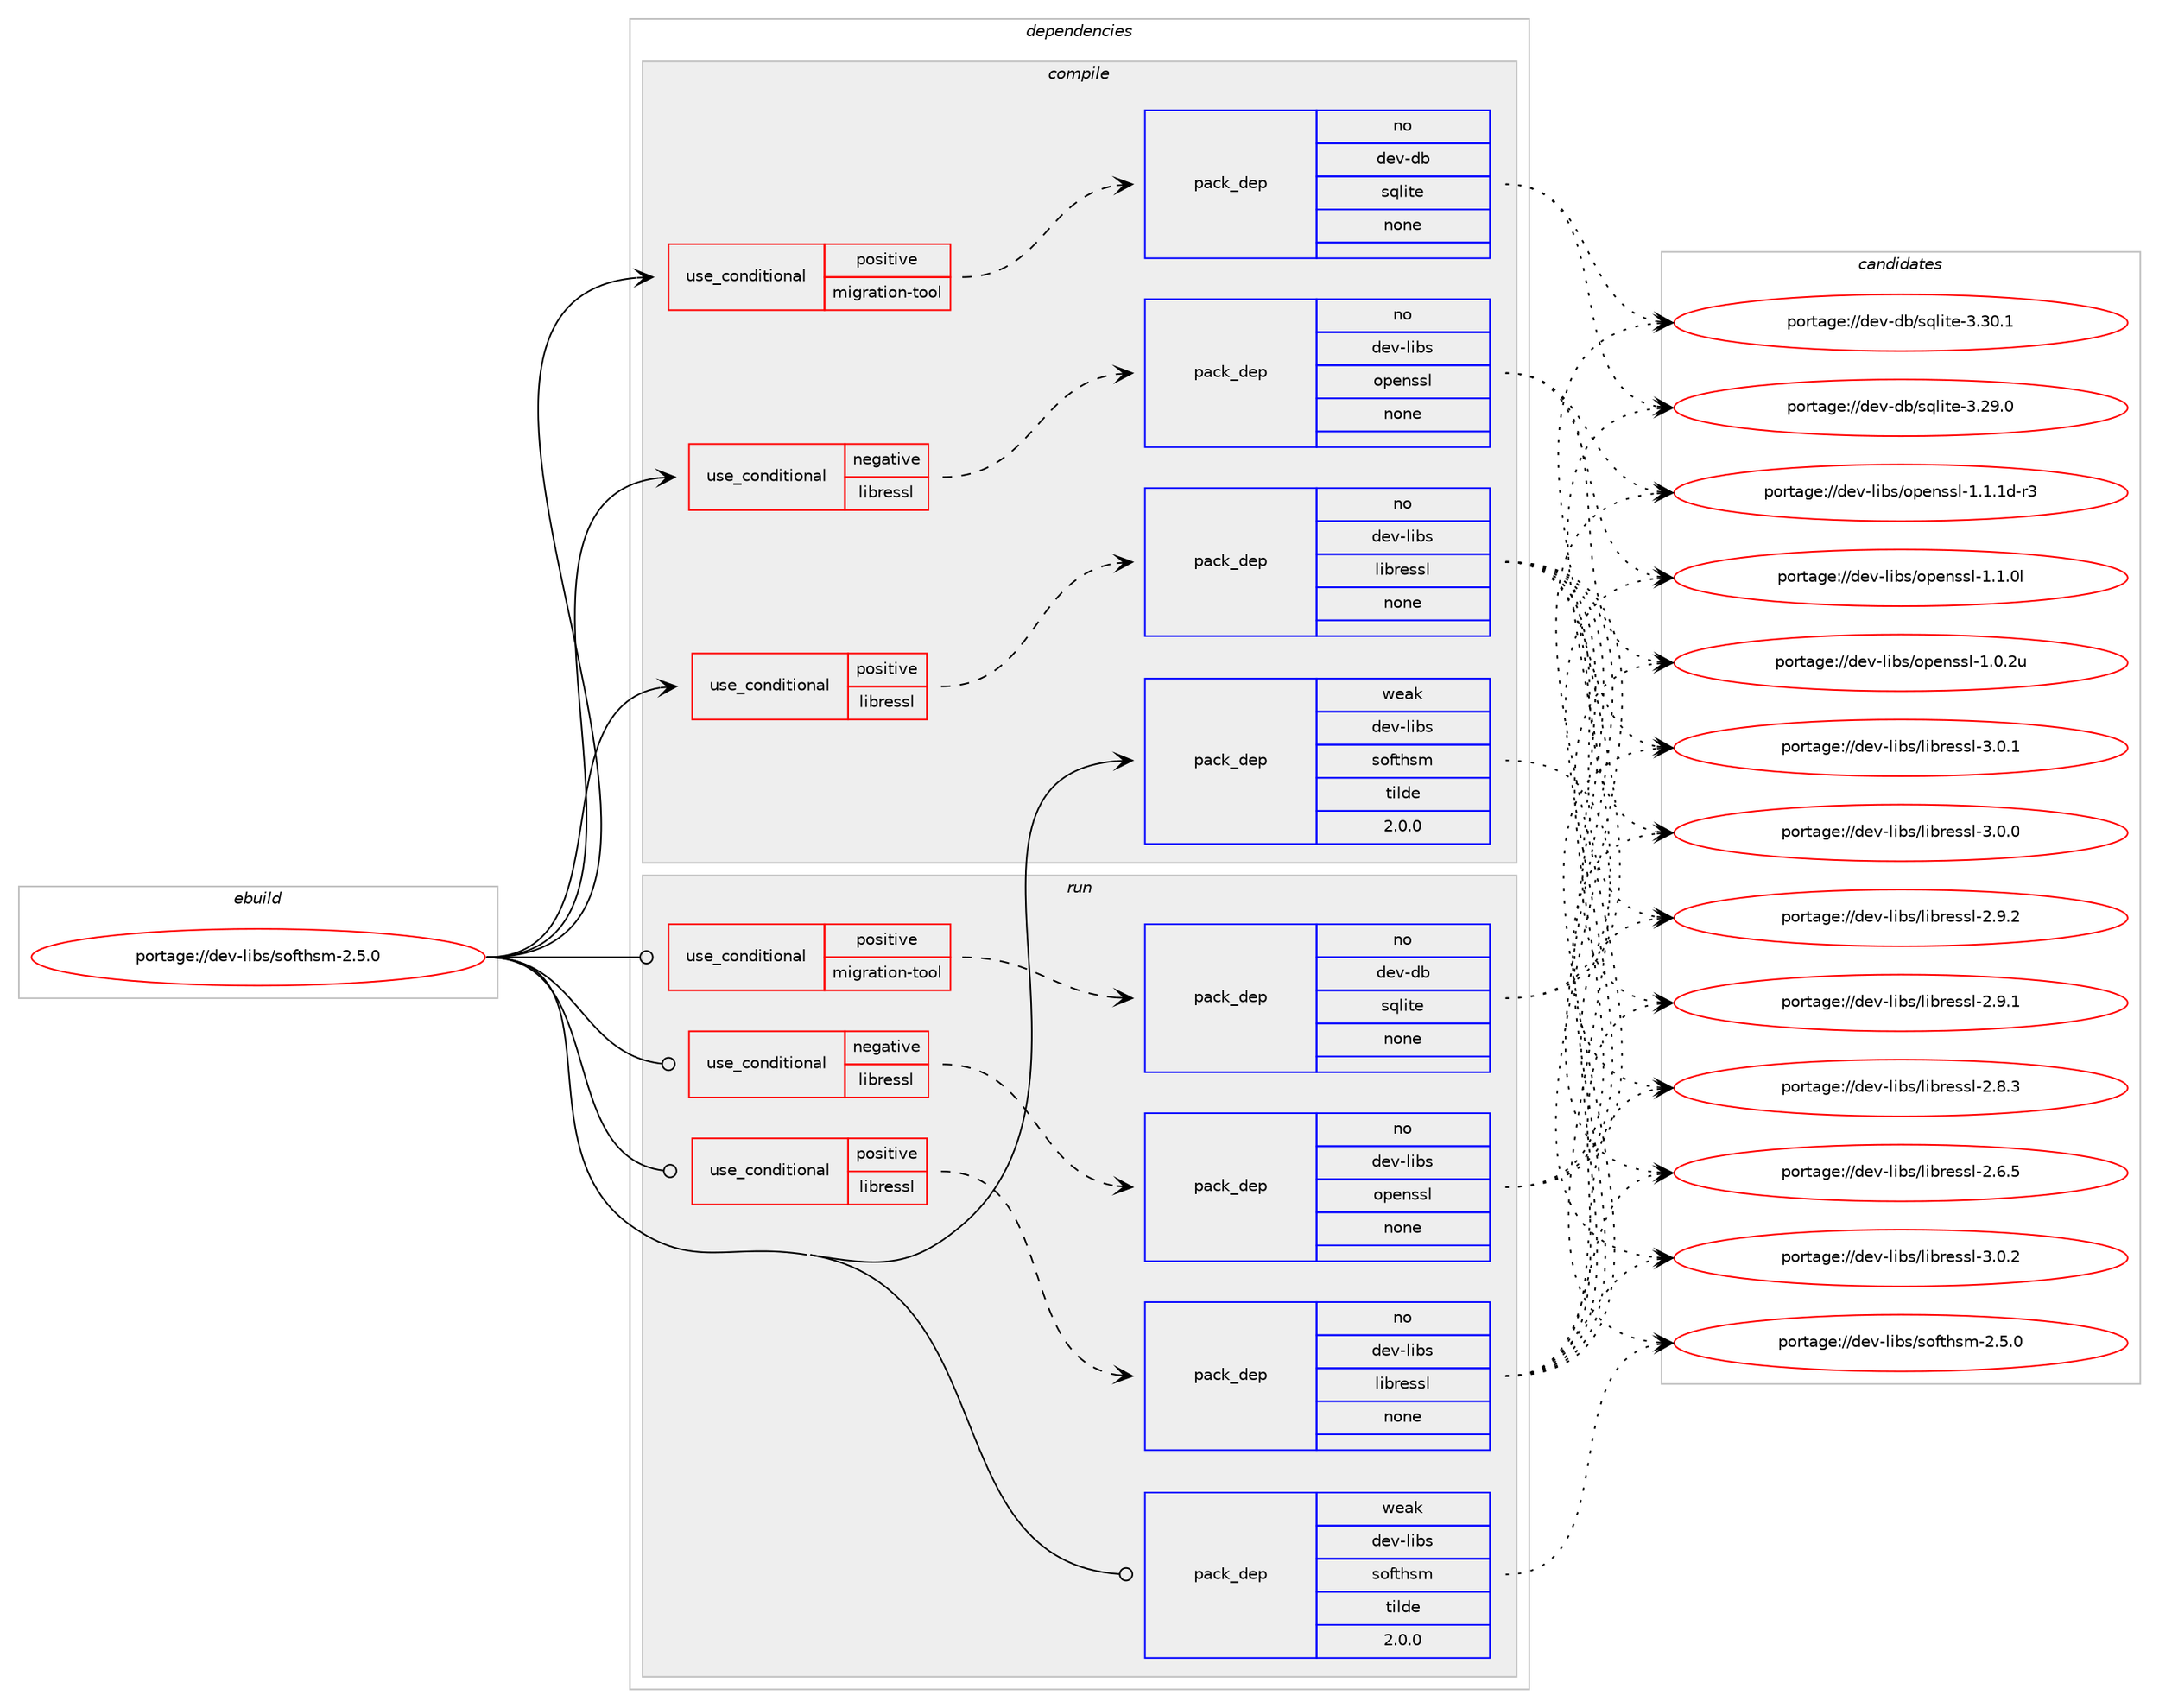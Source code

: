 digraph prolog {

# *************
# Graph options
# *************

newrank=true;
concentrate=true;
compound=true;
graph [rankdir=LR,fontname=Helvetica,fontsize=10,ranksep=1.5];#, ranksep=2.5, nodesep=0.2];
edge  [arrowhead=vee];
node  [fontname=Helvetica,fontsize=10];

# **********
# The ebuild
# **********

subgraph cluster_leftcol {
color=gray;
rank=same;
label=<<i>ebuild</i>>;
id [label="portage://dev-libs/softhsm-2.5.0", color=red, width=4, href="../dev-libs/softhsm-2.5.0.svg"];
}

# ****************
# The dependencies
# ****************

subgraph cluster_midcol {
color=gray;
label=<<i>dependencies</i>>;
subgraph cluster_compile {
fillcolor="#eeeeee";
style=filled;
label=<<i>compile</i>>;
subgraph cond123935 {
dependency507780 [label=<<TABLE BORDER="0" CELLBORDER="1" CELLSPACING="0" CELLPADDING="4"><TR><TD ROWSPAN="3" CELLPADDING="10">use_conditional</TD></TR><TR><TD>negative</TD></TR><TR><TD>libressl</TD></TR></TABLE>>, shape=none, color=red];
subgraph pack378670 {
dependency507781 [label=<<TABLE BORDER="0" CELLBORDER="1" CELLSPACING="0" CELLPADDING="4" WIDTH="220"><TR><TD ROWSPAN="6" CELLPADDING="30">pack_dep</TD></TR><TR><TD WIDTH="110">no</TD></TR><TR><TD>dev-libs</TD></TR><TR><TD>openssl</TD></TR><TR><TD>none</TD></TR><TR><TD></TD></TR></TABLE>>, shape=none, color=blue];
}
dependency507780:e -> dependency507781:w [weight=20,style="dashed",arrowhead="vee"];
}
id:e -> dependency507780:w [weight=20,style="solid",arrowhead="vee"];
subgraph cond123936 {
dependency507782 [label=<<TABLE BORDER="0" CELLBORDER="1" CELLSPACING="0" CELLPADDING="4"><TR><TD ROWSPAN="3" CELLPADDING="10">use_conditional</TD></TR><TR><TD>positive</TD></TR><TR><TD>libressl</TD></TR></TABLE>>, shape=none, color=red];
subgraph pack378671 {
dependency507783 [label=<<TABLE BORDER="0" CELLBORDER="1" CELLSPACING="0" CELLPADDING="4" WIDTH="220"><TR><TD ROWSPAN="6" CELLPADDING="30">pack_dep</TD></TR><TR><TD WIDTH="110">no</TD></TR><TR><TD>dev-libs</TD></TR><TR><TD>libressl</TD></TR><TR><TD>none</TD></TR><TR><TD></TD></TR></TABLE>>, shape=none, color=blue];
}
dependency507782:e -> dependency507783:w [weight=20,style="dashed",arrowhead="vee"];
}
id:e -> dependency507782:w [weight=20,style="solid",arrowhead="vee"];
subgraph cond123937 {
dependency507784 [label=<<TABLE BORDER="0" CELLBORDER="1" CELLSPACING="0" CELLPADDING="4"><TR><TD ROWSPAN="3" CELLPADDING="10">use_conditional</TD></TR><TR><TD>positive</TD></TR><TR><TD>migration-tool</TD></TR></TABLE>>, shape=none, color=red];
subgraph pack378672 {
dependency507785 [label=<<TABLE BORDER="0" CELLBORDER="1" CELLSPACING="0" CELLPADDING="4" WIDTH="220"><TR><TD ROWSPAN="6" CELLPADDING="30">pack_dep</TD></TR><TR><TD WIDTH="110">no</TD></TR><TR><TD>dev-db</TD></TR><TR><TD>sqlite</TD></TR><TR><TD>none</TD></TR><TR><TD></TD></TR></TABLE>>, shape=none, color=blue];
}
dependency507784:e -> dependency507785:w [weight=20,style="dashed",arrowhead="vee"];
}
id:e -> dependency507784:w [weight=20,style="solid",arrowhead="vee"];
subgraph pack378673 {
dependency507786 [label=<<TABLE BORDER="0" CELLBORDER="1" CELLSPACING="0" CELLPADDING="4" WIDTH="220"><TR><TD ROWSPAN="6" CELLPADDING="30">pack_dep</TD></TR><TR><TD WIDTH="110">weak</TD></TR><TR><TD>dev-libs</TD></TR><TR><TD>softhsm</TD></TR><TR><TD>tilde</TD></TR><TR><TD>2.0.0</TD></TR></TABLE>>, shape=none, color=blue];
}
id:e -> dependency507786:w [weight=20,style="solid",arrowhead="vee"];
}
subgraph cluster_compileandrun {
fillcolor="#eeeeee";
style=filled;
label=<<i>compile and run</i>>;
}
subgraph cluster_run {
fillcolor="#eeeeee";
style=filled;
label=<<i>run</i>>;
subgraph cond123938 {
dependency507787 [label=<<TABLE BORDER="0" CELLBORDER="1" CELLSPACING="0" CELLPADDING="4"><TR><TD ROWSPAN="3" CELLPADDING="10">use_conditional</TD></TR><TR><TD>negative</TD></TR><TR><TD>libressl</TD></TR></TABLE>>, shape=none, color=red];
subgraph pack378674 {
dependency507788 [label=<<TABLE BORDER="0" CELLBORDER="1" CELLSPACING="0" CELLPADDING="4" WIDTH="220"><TR><TD ROWSPAN="6" CELLPADDING="30">pack_dep</TD></TR><TR><TD WIDTH="110">no</TD></TR><TR><TD>dev-libs</TD></TR><TR><TD>openssl</TD></TR><TR><TD>none</TD></TR><TR><TD></TD></TR></TABLE>>, shape=none, color=blue];
}
dependency507787:e -> dependency507788:w [weight=20,style="dashed",arrowhead="vee"];
}
id:e -> dependency507787:w [weight=20,style="solid",arrowhead="odot"];
subgraph cond123939 {
dependency507789 [label=<<TABLE BORDER="0" CELLBORDER="1" CELLSPACING="0" CELLPADDING="4"><TR><TD ROWSPAN="3" CELLPADDING="10">use_conditional</TD></TR><TR><TD>positive</TD></TR><TR><TD>libressl</TD></TR></TABLE>>, shape=none, color=red];
subgraph pack378675 {
dependency507790 [label=<<TABLE BORDER="0" CELLBORDER="1" CELLSPACING="0" CELLPADDING="4" WIDTH="220"><TR><TD ROWSPAN="6" CELLPADDING="30">pack_dep</TD></TR><TR><TD WIDTH="110">no</TD></TR><TR><TD>dev-libs</TD></TR><TR><TD>libressl</TD></TR><TR><TD>none</TD></TR><TR><TD></TD></TR></TABLE>>, shape=none, color=blue];
}
dependency507789:e -> dependency507790:w [weight=20,style="dashed",arrowhead="vee"];
}
id:e -> dependency507789:w [weight=20,style="solid",arrowhead="odot"];
subgraph cond123940 {
dependency507791 [label=<<TABLE BORDER="0" CELLBORDER="1" CELLSPACING="0" CELLPADDING="4"><TR><TD ROWSPAN="3" CELLPADDING="10">use_conditional</TD></TR><TR><TD>positive</TD></TR><TR><TD>migration-tool</TD></TR></TABLE>>, shape=none, color=red];
subgraph pack378676 {
dependency507792 [label=<<TABLE BORDER="0" CELLBORDER="1" CELLSPACING="0" CELLPADDING="4" WIDTH="220"><TR><TD ROWSPAN="6" CELLPADDING="30">pack_dep</TD></TR><TR><TD WIDTH="110">no</TD></TR><TR><TD>dev-db</TD></TR><TR><TD>sqlite</TD></TR><TR><TD>none</TD></TR><TR><TD></TD></TR></TABLE>>, shape=none, color=blue];
}
dependency507791:e -> dependency507792:w [weight=20,style="dashed",arrowhead="vee"];
}
id:e -> dependency507791:w [weight=20,style="solid",arrowhead="odot"];
subgraph pack378677 {
dependency507793 [label=<<TABLE BORDER="0" CELLBORDER="1" CELLSPACING="0" CELLPADDING="4" WIDTH="220"><TR><TD ROWSPAN="6" CELLPADDING="30">pack_dep</TD></TR><TR><TD WIDTH="110">weak</TD></TR><TR><TD>dev-libs</TD></TR><TR><TD>softhsm</TD></TR><TR><TD>tilde</TD></TR><TR><TD>2.0.0</TD></TR></TABLE>>, shape=none, color=blue];
}
id:e -> dependency507793:w [weight=20,style="solid",arrowhead="odot"];
}
}

# **************
# The candidates
# **************

subgraph cluster_choices {
rank=same;
color=gray;
label=<<i>candidates</i>>;

subgraph choice378670 {
color=black;
nodesep=1;
choice1001011184510810598115471111121011101151151084549464946491004511451 [label="portage://dev-libs/openssl-1.1.1d-r3", color=red, width=4,href="../dev-libs/openssl-1.1.1d-r3.svg"];
choice100101118451081059811547111112101110115115108454946494648108 [label="portage://dev-libs/openssl-1.1.0l", color=red, width=4,href="../dev-libs/openssl-1.1.0l.svg"];
choice100101118451081059811547111112101110115115108454946484650117 [label="portage://dev-libs/openssl-1.0.2u", color=red, width=4,href="../dev-libs/openssl-1.0.2u.svg"];
dependency507781:e -> choice1001011184510810598115471111121011101151151084549464946491004511451:w [style=dotted,weight="100"];
dependency507781:e -> choice100101118451081059811547111112101110115115108454946494648108:w [style=dotted,weight="100"];
dependency507781:e -> choice100101118451081059811547111112101110115115108454946484650117:w [style=dotted,weight="100"];
}
subgraph choice378671 {
color=black;
nodesep=1;
choice10010111845108105981154710810598114101115115108455146484650 [label="portage://dev-libs/libressl-3.0.2", color=red, width=4,href="../dev-libs/libressl-3.0.2.svg"];
choice10010111845108105981154710810598114101115115108455146484649 [label="portage://dev-libs/libressl-3.0.1", color=red, width=4,href="../dev-libs/libressl-3.0.1.svg"];
choice10010111845108105981154710810598114101115115108455146484648 [label="portage://dev-libs/libressl-3.0.0", color=red, width=4,href="../dev-libs/libressl-3.0.0.svg"];
choice10010111845108105981154710810598114101115115108455046574650 [label="portage://dev-libs/libressl-2.9.2", color=red, width=4,href="../dev-libs/libressl-2.9.2.svg"];
choice10010111845108105981154710810598114101115115108455046574649 [label="portage://dev-libs/libressl-2.9.1", color=red, width=4,href="../dev-libs/libressl-2.9.1.svg"];
choice10010111845108105981154710810598114101115115108455046564651 [label="portage://dev-libs/libressl-2.8.3", color=red, width=4,href="../dev-libs/libressl-2.8.3.svg"];
choice10010111845108105981154710810598114101115115108455046544653 [label="portage://dev-libs/libressl-2.6.5", color=red, width=4,href="../dev-libs/libressl-2.6.5.svg"];
dependency507783:e -> choice10010111845108105981154710810598114101115115108455146484650:w [style=dotted,weight="100"];
dependency507783:e -> choice10010111845108105981154710810598114101115115108455146484649:w [style=dotted,weight="100"];
dependency507783:e -> choice10010111845108105981154710810598114101115115108455146484648:w [style=dotted,weight="100"];
dependency507783:e -> choice10010111845108105981154710810598114101115115108455046574650:w [style=dotted,weight="100"];
dependency507783:e -> choice10010111845108105981154710810598114101115115108455046574649:w [style=dotted,weight="100"];
dependency507783:e -> choice10010111845108105981154710810598114101115115108455046564651:w [style=dotted,weight="100"];
dependency507783:e -> choice10010111845108105981154710810598114101115115108455046544653:w [style=dotted,weight="100"];
}
subgraph choice378672 {
color=black;
nodesep=1;
choice10010111845100984711511310810511610145514651484649 [label="portage://dev-db/sqlite-3.30.1", color=red, width=4,href="../dev-db/sqlite-3.30.1.svg"];
choice10010111845100984711511310810511610145514650574648 [label="portage://dev-db/sqlite-3.29.0", color=red, width=4,href="../dev-db/sqlite-3.29.0.svg"];
dependency507785:e -> choice10010111845100984711511310810511610145514651484649:w [style=dotted,weight="100"];
dependency507785:e -> choice10010111845100984711511310810511610145514650574648:w [style=dotted,weight="100"];
}
subgraph choice378673 {
color=black;
nodesep=1;
choice100101118451081059811547115111102116104115109455046534648 [label="portage://dev-libs/softhsm-2.5.0", color=red, width=4,href="../dev-libs/softhsm-2.5.0.svg"];
dependency507786:e -> choice100101118451081059811547115111102116104115109455046534648:w [style=dotted,weight="100"];
}
subgraph choice378674 {
color=black;
nodesep=1;
choice1001011184510810598115471111121011101151151084549464946491004511451 [label="portage://dev-libs/openssl-1.1.1d-r3", color=red, width=4,href="../dev-libs/openssl-1.1.1d-r3.svg"];
choice100101118451081059811547111112101110115115108454946494648108 [label="portage://dev-libs/openssl-1.1.0l", color=red, width=4,href="../dev-libs/openssl-1.1.0l.svg"];
choice100101118451081059811547111112101110115115108454946484650117 [label="portage://dev-libs/openssl-1.0.2u", color=red, width=4,href="../dev-libs/openssl-1.0.2u.svg"];
dependency507788:e -> choice1001011184510810598115471111121011101151151084549464946491004511451:w [style=dotted,weight="100"];
dependency507788:e -> choice100101118451081059811547111112101110115115108454946494648108:w [style=dotted,weight="100"];
dependency507788:e -> choice100101118451081059811547111112101110115115108454946484650117:w [style=dotted,weight="100"];
}
subgraph choice378675 {
color=black;
nodesep=1;
choice10010111845108105981154710810598114101115115108455146484650 [label="portage://dev-libs/libressl-3.0.2", color=red, width=4,href="../dev-libs/libressl-3.0.2.svg"];
choice10010111845108105981154710810598114101115115108455146484649 [label="portage://dev-libs/libressl-3.0.1", color=red, width=4,href="../dev-libs/libressl-3.0.1.svg"];
choice10010111845108105981154710810598114101115115108455146484648 [label="portage://dev-libs/libressl-3.0.0", color=red, width=4,href="../dev-libs/libressl-3.0.0.svg"];
choice10010111845108105981154710810598114101115115108455046574650 [label="portage://dev-libs/libressl-2.9.2", color=red, width=4,href="../dev-libs/libressl-2.9.2.svg"];
choice10010111845108105981154710810598114101115115108455046574649 [label="portage://dev-libs/libressl-2.9.1", color=red, width=4,href="../dev-libs/libressl-2.9.1.svg"];
choice10010111845108105981154710810598114101115115108455046564651 [label="portage://dev-libs/libressl-2.8.3", color=red, width=4,href="../dev-libs/libressl-2.8.3.svg"];
choice10010111845108105981154710810598114101115115108455046544653 [label="portage://dev-libs/libressl-2.6.5", color=red, width=4,href="../dev-libs/libressl-2.6.5.svg"];
dependency507790:e -> choice10010111845108105981154710810598114101115115108455146484650:w [style=dotted,weight="100"];
dependency507790:e -> choice10010111845108105981154710810598114101115115108455146484649:w [style=dotted,weight="100"];
dependency507790:e -> choice10010111845108105981154710810598114101115115108455146484648:w [style=dotted,weight="100"];
dependency507790:e -> choice10010111845108105981154710810598114101115115108455046574650:w [style=dotted,weight="100"];
dependency507790:e -> choice10010111845108105981154710810598114101115115108455046574649:w [style=dotted,weight="100"];
dependency507790:e -> choice10010111845108105981154710810598114101115115108455046564651:w [style=dotted,weight="100"];
dependency507790:e -> choice10010111845108105981154710810598114101115115108455046544653:w [style=dotted,weight="100"];
}
subgraph choice378676 {
color=black;
nodesep=1;
choice10010111845100984711511310810511610145514651484649 [label="portage://dev-db/sqlite-3.30.1", color=red, width=4,href="../dev-db/sqlite-3.30.1.svg"];
choice10010111845100984711511310810511610145514650574648 [label="portage://dev-db/sqlite-3.29.0", color=red, width=4,href="../dev-db/sqlite-3.29.0.svg"];
dependency507792:e -> choice10010111845100984711511310810511610145514651484649:w [style=dotted,weight="100"];
dependency507792:e -> choice10010111845100984711511310810511610145514650574648:w [style=dotted,weight="100"];
}
subgraph choice378677 {
color=black;
nodesep=1;
choice100101118451081059811547115111102116104115109455046534648 [label="portage://dev-libs/softhsm-2.5.0", color=red, width=4,href="../dev-libs/softhsm-2.5.0.svg"];
dependency507793:e -> choice100101118451081059811547115111102116104115109455046534648:w [style=dotted,weight="100"];
}
}

}
